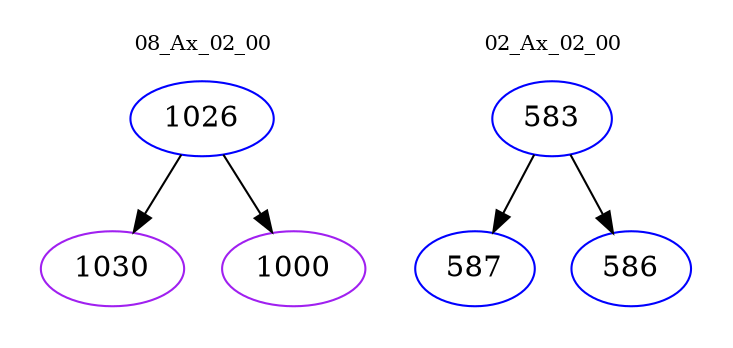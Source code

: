 digraph{
subgraph cluster_0 {
color = white
label = "08_Ax_02_00";
fontsize=10;
T0_1026 [label="1026", color="blue"]
T0_1026 -> T0_1030 [color="black"]
T0_1030 [label="1030", color="purple"]
T0_1026 -> T0_1000 [color="black"]
T0_1000 [label="1000", color="purple"]
}
subgraph cluster_1 {
color = white
label = "02_Ax_02_00";
fontsize=10;
T1_583 [label="583", color="blue"]
T1_583 -> T1_587 [color="black"]
T1_587 [label="587", color="blue"]
T1_583 -> T1_586 [color="black"]
T1_586 [label="586", color="blue"]
}
}
